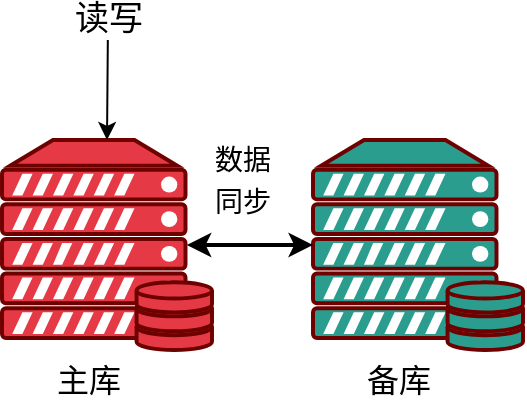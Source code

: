 <mxfile version="13.7.9" type="embed" pages="5"><diagram id="zxiMMqg18uh5qxZYFMHz" name="mysql-masterber"><mxGraphModel dx="546" dy="454" grid="1" gridSize="10" guides="1" tooltips="1" connect="1" arrows="1" fold="1" page="1" pageScale="1" pageWidth="3300" pageHeight="4681" math="0" shadow="0"><root><mxCell id="2hyfxFbdaOaG7qhqnBez-0"/><mxCell id="2hyfxFbdaOaG7qhqnBez-1" parent="2hyfxFbdaOaG7qhqnBez-0"/><mxCell id="4xE6NEvUFP_9sswRZC3e-0" value="" style="fontColor=#ffffff;verticalAlign=top;verticalLabelPosition=bottom;labelPosition=center;align=center;html=1;outlineConnect=0;fillColor=#2A9D8F;strokeColor=#6F0000;gradientDirection=north;strokeWidth=2;shape=mxgraph.networks.server_storage;" parent="2hyfxFbdaOaG7qhqnBez-1" vertex="1"><mxGeometry x="415.5" y="530" width="105" height="105" as="geometry"/></mxCell><mxCell id="4xE6NEvUFP_9sswRZC3e-1" style="edgeStyle=orthogonalEdgeStyle;rounded=1;html=1;entryX=0;entryY=0.5;entryDx=0;entryDy=0;entryPerimeter=0;fontSize=16;startArrow=classic;startFill=1;endArrow=classic;endFill=1;strokeWidth=2;exitX=0.88;exitY=0.5;exitDx=0;exitDy=0;exitPerimeter=0;" parent="2hyfxFbdaOaG7qhqnBez-1" source="4xE6NEvUFP_9sswRZC3e-2" target="4xE6NEvUFP_9sswRZC3e-0" edge="1"><mxGeometry relative="1" as="geometry"/></mxCell><mxCell id="4xE6NEvUFP_9sswRZC3e-2" value="" style="fontColor=#ffffff;verticalAlign=top;verticalLabelPosition=bottom;labelPosition=center;align=center;html=1;outlineConnect=0;fillColor=#E63946;strokeColor=#6F0000;gradientDirection=north;strokeWidth=2;shape=mxgraph.networks.server_storage;" parent="2hyfxFbdaOaG7qhqnBez-1" vertex="1"><mxGeometry x="260" y="530" width="105" height="105" as="geometry"/></mxCell><mxCell id="4xE6NEvUFP_9sswRZC3e-3" value="主库" style="text;html=1;align=center;verticalAlign=middle;resizable=0;points=[];autosize=1;strokeColor=none;fillColor=none;fontSize=16;" parent="2hyfxFbdaOaG7qhqnBez-1" vertex="1"><mxGeometry x="278" y="640" width="50" height="20" as="geometry"/></mxCell><mxCell id="4xE6NEvUFP_9sswRZC3e-4" value="备库" style="text;html=1;align=center;verticalAlign=middle;resizable=0;points=[];autosize=1;strokeColor=none;fillColor=none;fontSize=16;" parent="2hyfxFbdaOaG7qhqnBez-1" vertex="1"><mxGeometry x="433" y="640" width="50" height="20" as="geometry"/></mxCell><mxCell id="4xE6NEvUFP_9sswRZC3e-5" style="edgeStyle=none;html=1;entryX=0.5;entryY=0;entryDx=0;entryDy=0;entryPerimeter=0;fontSize=17;" parent="2hyfxFbdaOaG7qhqnBez-1" source="4xE6NEvUFP_9sswRZC3e-6" target="4xE6NEvUFP_9sswRZC3e-2" edge="1"><mxGeometry relative="1" as="geometry"/></mxCell><mxCell id="4xE6NEvUFP_9sswRZC3e-6" value="&lt;span style=&quot;font-size: 17px&quot;&gt;读写&lt;/span&gt;" style="text;html=1;align=center;verticalAlign=middle;resizable=0;points=[];autosize=1;strokeColor=none;fillColor=none;" parent="2hyfxFbdaOaG7qhqnBez-1" vertex="1"><mxGeometry x="288" y="460" width="50" height="20" as="geometry"/></mxCell><mxCell id="4xE6NEvUFP_9sswRZC3e-9" value="&lt;font style=&quot;font-size: 14px&quot;&gt;数据&lt;br&gt;同步&lt;/font&gt;" style="text;html=1;align=center;verticalAlign=middle;resizable=0;points=[];autosize=1;strokeColor=none;fillColor=none;fontSize=17;" parent="2hyfxFbdaOaG7qhqnBez-1" vertex="1"><mxGeometry x="360" y="525" width="40" height="50" as="geometry"/></mxCell></root></mxGraphModel></diagram><diagram id="RsRP9B9AAVp191ZDmprR" name="mysql-double-master">&#xa;        <mxGraphModel dx="898" dy="645" grid="1" gridSize="10" guides="1" tooltips="1" connect="1" arrows="1" fold="1" page="1" pageScale="1" pageWidth="3300" pageHeight="4681" math="0" shadow="0">&#xa;            <root>&#xa;                <mxCell id="WON-8Yf6mHgz9woykRdc-0"/>&#xa;                <mxCell id="WON-8Yf6mHgz9woykRdc-1" parent="WON-8Yf6mHgz9woykRdc-0"/>&#xa;                <mxCell id="I6yT-xizrvu8oVktJPII-1" style="edgeStyle=orthogonalEdgeStyle;rounded=1;html=1;entryX=0;entryY=0.5;entryDx=0;entryDy=0;entryPerimeter=0;fontSize=16;startArrow=classic;startFill=1;endArrow=classic;endFill=1;strokeWidth=2;exitX=0.88;exitY=0.5;exitDx=0;exitDy=0;exitPerimeter=0;" parent="WON-8Yf6mHgz9woykRdc-1" source="I6yT-xizrvu8oVktJPII-2" edge="1">&#xa;                    <mxGeometry relative="1" as="geometry">&#xa;                        <mxPoint x="415.5" y="582.5" as="targetPoint"/>&#xa;                    </mxGeometry>&#xa;                </mxCell>&#xa;                <mxCell id="I6yT-xizrvu8oVktJPII-2" value="" style="fontColor=#ffffff;verticalAlign=top;verticalLabelPosition=bottom;labelPosition=center;align=center;html=1;outlineConnect=0;fillColor=#E63946;strokeColor=#6F0000;gradientDirection=north;strokeWidth=2;shape=mxgraph.networks.server_storage;" parent="WON-8Yf6mHgz9woykRdc-1" vertex="1">&#xa;                    <mxGeometry x="260" y="530" width="105" height="105" as="geometry"/>&#xa;                </mxCell>&#xa;                <mxCell id="I6yT-xizrvu8oVktJPII-3" value="主库" style="text;html=1;align=center;verticalAlign=middle;resizable=0;points=[];autosize=1;strokeColor=none;fillColor=none;fontSize=16;" parent="WON-8Yf6mHgz9woykRdc-1" vertex="1">&#xa;                    <mxGeometry x="278" y="640" width="50" height="20" as="geometry"/>&#xa;                </mxCell>&#xa;                <mxCell id="I6yT-xizrvu8oVktJPII-4" value="主库" style="text;html=1;align=center;verticalAlign=middle;resizable=0;points=[];autosize=1;strokeColor=none;fillColor=none;fontSize=16;" parent="WON-8Yf6mHgz9woykRdc-1" vertex="1">&#xa;                    <mxGeometry x="433" y="640" width="50" height="20" as="geometry"/>&#xa;                </mxCell>&#xa;                <mxCell id="I6yT-xizrvu8oVktJPII-5" style="edgeStyle=none;html=1;entryX=0.5;entryY=0;entryDx=0;entryDy=0;entryPerimeter=0;fontSize=17;" parent="WON-8Yf6mHgz9woykRdc-1" source="I6yT-xizrvu8oVktJPII-6" target="I6yT-xizrvu8oVktJPII-2" edge="1">&#xa;                    <mxGeometry relative="1" as="geometry"/>&#xa;                </mxCell>&#xa;                <mxCell id="I6yT-xizrvu8oVktJPII-6" value="&lt;span style=&quot;font-size: 17px&quot;&gt;读写&lt;/span&gt;" style="text;html=1;align=center;verticalAlign=middle;resizable=0;points=[];autosize=1;strokeColor=none;fillColor=none;" parent="WON-8Yf6mHgz9woykRdc-1" vertex="1">&#xa;                    <mxGeometry x="288" y="460" width="50" height="20" as="geometry"/>&#xa;                </mxCell>&#xa;                <mxCell id="I6yT-xizrvu8oVktJPII-7" value="&lt;font style=&quot;font-size: 14px&quot;&gt;数据&lt;br&gt;同步&lt;/font&gt;" style="text;html=1;align=center;verticalAlign=middle;resizable=0;points=[];autosize=1;strokeColor=none;fillColor=none;fontSize=17;" parent="WON-8Yf6mHgz9woykRdc-1" vertex="1">&#xa;                    <mxGeometry x="365" y="530" width="40" height="50" as="geometry"/>&#xa;                </mxCell>&#xa;                <mxCell id="I6yT-xizrvu8oVktJPII-15" value="" style="fontColor=#ffffff;verticalAlign=top;verticalLabelPosition=bottom;labelPosition=center;align=center;html=1;outlineConnect=0;fillColor=#E63946;strokeColor=#6F0000;gradientDirection=north;strokeWidth=2;shape=mxgraph.networks.server_storage;" parent="WON-8Yf6mHgz9woykRdc-1" vertex="1">&#xa;                    <mxGeometry x="420" y="532.5" width="104" height="105" as="geometry"/>&#xa;                </mxCell>&#xa;                <mxCell id="I6yT-xizrvu8oVktJPII-16" style="edgeStyle=none;html=1;entryX=0.5;entryY=0;entryDx=0;entryDy=0;entryPerimeter=0;fontSize=17;" parent="WON-8Yf6mHgz9woykRdc-1" source="I6yT-xizrvu8oVktJPII-17" target="I6yT-xizrvu8oVktJPII-15" edge="1">&#xa;                    <mxGeometry relative="1" as="geometry"/>&#xa;                </mxCell>&#xa;                <mxCell id="I6yT-xizrvu8oVktJPII-17" value="&lt;span style=&quot;font-size: 17px&quot;&gt;读写&lt;/span&gt;" style="text;html=1;align=center;verticalAlign=middle;resizable=0;points=[];autosize=1;strokeColor=none;fillColor=none;" parent="WON-8Yf6mHgz9woykRdc-1" vertex="1">&#xa;                    <mxGeometry x="448" y="462.5" width="50" height="20" as="geometry"/>&#xa;                </mxCell>&#xa;            </root>&#xa;        </mxGraphModel>&#xa;    </diagram><diagram id="PPix5KqgkIuc9pnX2cv8" name="mysql-masterslave">&#xa;        <mxGraphModel dx="898" dy="645" grid="1" gridSize="10" guides="1" tooltips="1" connect="1" arrows="1" fold="1" page="1" pageScale="1" pageWidth="3300" pageHeight="4681" math="0" shadow="0">&#xa;            <root>&#xa;                <mxCell id="e5_4YLHVzQKnL3esgG_M-0"/>&#xa;                <mxCell id="e5_4YLHVzQKnL3esgG_M-1" parent="e5_4YLHVzQKnL3esgG_M-0"/>&#xa;                <mxCell id="e5_4YLHVzQKnL3esgG_M-3" value="" style="fontColor=#ffffff;verticalAlign=top;verticalLabelPosition=bottom;labelPosition=center;align=center;html=1;outlineConnect=0;fillColor=#2A9D8F;strokeColor=#6F0000;gradientDirection=north;strokeWidth=2;shape=mxgraph.networks.server_storage;" parent="e5_4YLHVzQKnL3esgG_M-1" vertex="1">&#xa;                    <mxGeometry x="415.5" y="530" width="105" height="105" as="geometry"/>&#xa;                </mxCell>&#xa;                <mxCell id="e5_4YLHVzQKnL3esgG_M-4" style="edgeStyle=orthogonalEdgeStyle;rounded=1;html=1;entryX=0;entryY=0.5;entryDx=0;entryDy=0;entryPerimeter=0;fontSize=16;startArrow=none;startFill=0;endArrow=classic;endFill=1;strokeWidth=2;exitX=0.88;exitY=0.5;exitDx=0;exitDy=0;exitPerimeter=0;" parent="e5_4YLHVzQKnL3esgG_M-1" source="e5_4YLHVzQKnL3esgG_M-7" target="e5_4YLHVzQKnL3esgG_M-3" edge="1">&#xa;                    <mxGeometry relative="1" as="geometry"/>&#xa;                </mxCell>&#xa;                <mxCell id="e5_4YLHVzQKnL3esgG_M-7" value="" style="fontColor=#ffffff;verticalAlign=top;verticalLabelPosition=bottom;labelPosition=center;align=center;html=1;outlineConnect=0;fillColor=#E63946;strokeColor=#6F0000;gradientDirection=north;strokeWidth=2;shape=mxgraph.networks.server_storage;" parent="e5_4YLHVzQKnL3esgG_M-1" vertex="1">&#xa;                    <mxGeometry x="260" y="530" width="105" height="105" as="geometry"/>&#xa;                </mxCell>&#xa;                <mxCell id="e5_4YLHVzQKnL3esgG_M-16" value="主库" style="text;html=1;align=center;verticalAlign=middle;resizable=0;points=[];autosize=1;strokeColor=none;fillColor=none;fontSize=16;" parent="e5_4YLHVzQKnL3esgG_M-1" vertex="1">&#xa;                    <mxGeometry x="278" y="640" width="50" height="20" as="geometry"/>&#xa;                </mxCell>&#xa;                <mxCell id="e5_4YLHVzQKnL3esgG_M-17" value="从库" style="text;html=1;align=center;verticalAlign=middle;resizable=0;points=[];autosize=1;strokeColor=none;fillColor=none;fontSize=16;" parent="e5_4YLHVzQKnL3esgG_M-1" vertex="1">&#xa;                    <mxGeometry x="433" y="640" width="50" height="20" as="geometry"/>&#xa;                </mxCell>&#xa;                <mxCell id="e5_4YLHVzQKnL3esgG_M-46" style="edgeStyle=none;html=1;entryX=0.5;entryY=0;entryDx=0;entryDy=0;entryPerimeter=0;fontSize=17;" parent="e5_4YLHVzQKnL3esgG_M-1" source="e5_4YLHVzQKnL3esgG_M-23" target="e5_4YLHVzQKnL3esgG_M-7" edge="1">&#xa;                    <mxGeometry relative="1" as="geometry"/>&#xa;                </mxCell>&#xa;                <mxCell id="e5_4YLHVzQKnL3esgG_M-23" value="&lt;font style=&quot;font-size: 17px&quot;&gt;写&lt;/font&gt;" style="text;html=1;align=center;verticalAlign=middle;resizable=0;points=[];autosize=1;strokeColor=none;fillColor=none;" parent="e5_4YLHVzQKnL3esgG_M-1" vertex="1">&#xa;                    <mxGeometry x="298" y="460" width="30" height="20" as="geometry"/>&#xa;                </mxCell>&#xa;                <mxCell id="e5_4YLHVzQKnL3esgG_M-47" style="edgeStyle=none;html=1;entryX=0.5;entryY=0;entryDx=0;entryDy=0;entryPerimeter=0;fontSize=17;" parent="e5_4YLHVzQKnL3esgG_M-1" source="e5_4YLHVzQKnL3esgG_M-45" target="e5_4YLHVzQKnL3esgG_M-3" edge="1">&#xa;                    <mxGeometry relative="1" as="geometry"/>&#xa;                </mxCell>&#xa;                <mxCell id="e5_4YLHVzQKnL3esgG_M-45" value="&lt;font style=&quot;font-size: 17px&quot;&gt;读&lt;/font&gt;" style="text;html=1;align=center;verticalAlign=middle;resizable=0;points=[];autosize=1;strokeColor=none;fillColor=none;" parent="e5_4YLHVzQKnL3esgG_M-1" vertex="1">&#xa;                    <mxGeometry x="453" y="460" width="30" height="20" as="geometry"/>&#xa;                </mxCell>&#xa;                <mxCell id="e5_4YLHVzQKnL3esgG_M-48" value="&lt;font style=&quot;font-size: 14px&quot;&gt;数据&lt;br&gt;同步&lt;/font&gt;" style="text;html=1;align=center;verticalAlign=middle;resizable=0;points=[];autosize=1;strokeColor=none;fillColor=none;fontSize=17;" parent="e5_4YLHVzQKnL3esgG_M-1" vertex="1">&#xa;                    <mxGeometry x="360" y="525" width="40" height="50" as="geometry"/>&#xa;                </mxCell>&#xa;            </root>&#xa;        </mxGraphModel>&#xa;    </diagram><diagram id="X-Cj5r16ZfKpgbJIekQz" name="Page-4"><mxGraphModel dx="1238" dy="634" grid="1" gridSize="10" guides="1" tooltips="1" connect="1" arrows="1" fold="1" page="1" pageScale="1" pageWidth="850" pageHeight="1100" math="0" shadow="0"><root><mxCell id="Hdy90NvudQU04Y1CslnR-0"/><mxCell id="Hdy90NvudQU04Y1CslnR-1" parent="Hdy90NvudQU04Y1CslnR-0"/><mxCell id="Hdy90NvudQU04Y1CslnR-30" style="edgeStyle=orthogonalEdgeStyle;rounded=0;orthogonalLoop=1;jettySize=auto;html=1;" edge="1" parent="Hdy90NvudQU04Y1CslnR-1" source="Hdy90NvudQU04Y1CslnR-17" target="Hdy90NvudQU04Y1CslnR-20"><mxGeometry relative="1" as="geometry"/></mxCell><mxCell id="Hdy90NvudQU04Y1CslnR-31" style="edgeStyle=orthogonalEdgeStyle;rounded=0;orthogonalLoop=1;jettySize=auto;html=1;" edge="1" parent="Hdy90NvudQU04Y1CslnR-1" source="Hdy90NvudQU04Y1CslnR-17" target="Hdy90NvudQU04Y1CslnR-23"><mxGeometry relative="1" as="geometry"/></mxCell><mxCell id="Hdy90NvudQU04Y1CslnR-32" style="edgeStyle=orthogonalEdgeStyle;rounded=0;orthogonalLoop=1;jettySize=auto;html=1;" edge="1" parent="Hdy90NvudQU04Y1CslnR-1" source="Hdy90NvudQU04Y1CslnR-17" target="Hdy90NvudQU04Y1CslnR-21"><mxGeometry relative="1" as="geometry"/></mxCell><mxCell id="Hdy90NvudQU04Y1CslnR-17" value="" style="rounded=0;whiteSpace=wrap;html=1;" vertex="1" parent="Hdy90NvudQU04Y1CslnR-1"><mxGeometry x="170" y="510" width="470" height="100" as="geometry"/></mxCell><mxCell id="Hdy90NvudQU04Y1CslnR-10" style="edgeStyle=orthogonalEdgeStyle;rounded=0;orthogonalLoop=1;jettySize=auto;html=1;entryX=0.5;entryY=0;entryDx=0;entryDy=0;" edge="1" parent="Hdy90NvudQU04Y1CslnR-1" source="Hdy90NvudQU04Y1CslnR-2" target="Hdy90NvudQU04Y1CslnR-9"><mxGeometry relative="1" as="geometry"/></mxCell><mxCell id="Hdy90NvudQU04Y1CslnR-2" value="api.novelflow.vip" style="rounded=0;whiteSpace=wrap;html=1;" vertex="1" parent="Hdy90NvudQU04Y1CslnR-1"><mxGeometry x="270" y="200" width="260" height="60" as="geometry"/></mxCell><mxCell id="Hdy90NvudQU04Y1CslnR-7" style="edgeStyle=orthogonalEdgeStyle;rounded=0;orthogonalLoop=1;jettySize=auto;html=1;" edge="1" parent="Hdy90NvudQU04Y1CslnR-1" source="Hdy90NvudQU04Y1CslnR-3" target="Hdy90NvudQU04Y1CslnR-2"><mxGeometry relative="1" as="geometry"/></mxCell><mxCell id="Hdy90NvudQU04Y1CslnR-3" value="app" style="shape=umlActor;verticalLabelPosition=bottom;verticalAlign=top;html=1;outlineConnect=0;" vertex="1" parent="Hdy90NvudQU04Y1CslnR-1"><mxGeometry x="270" y="30" width="30" height="60" as="geometry"/></mxCell><mxCell id="Hdy90NvudQU04Y1CslnR-8" style="edgeStyle=orthogonalEdgeStyle;rounded=0;orthogonalLoop=1;jettySize=auto;html=1;entryX=0.5;entryY=0;entryDx=0;entryDy=0;" edge="1" parent="Hdy90NvudQU04Y1CslnR-1" source="Hdy90NvudQU04Y1CslnR-4" target="Hdy90NvudQU04Y1CslnR-2"><mxGeometry relative="1" as="geometry"/></mxCell><mxCell id="Hdy90NvudQU04Y1CslnR-4" value="web" style="shape=umlActor;verticalLabelPosition=bottom;verticalAlign=top;html=1;outlineConnect=0;" vertex="1" parent="Hdy90NvudQU04Y1CslnR-1"><mxGeometry x="490" y="30" width="30" height="60" as="geometry"/></mxCell><mxCell id="Hdy90NvudQU04Y1CslnR-12" style="edgeStyle=orthogonalEdgeStyle;rounded=0;orthogonalLoop=1;jettySize=auto;html=1;entryX=0.5;entryY=0;entryDx=0;entryDy=0;" edge="1" parent="Hdy90NvudQU04Y1CslnR-1" source="Hdy90NvudQU04Y1CslnR-9" target="Hdy90NvudQU04Y1CslnR-11"><mxGeometry relative="1" as="geometry"/></mxCell><mxCell id="Hdy90NvudQU04Y1CslnR-9" value="cdn厂商" style="rounded=0;whiteSpace=wrap;html=1;" vertex="1" parent="Hdy90NvudQU04Y1CslnR-1"><mxGeometry x="300" y="310" width="200" height="60" as="geometry"/></mxCell><mxCell id="Hdy90NvudQU04Y1CslnR-14" style="edgeStyle=orthogonalEdgeStyle;rounded=0;orthogonalLoop=1;jettySize=auto;html=1;entryX=0.5;entryY=0;entryDx=0;entryDy=0;" edge="1" parent="Hdy90NvudQU04Y1CslnR-1" source="Hdy90NvudQU04Y1CslnR-11" target="Hdy90NvudQU04Y1CslnR-13"><mxGeometry relative="1" as="geometry"/></mxCell><mxCell id="Hdy90NvudQU04Y1CslnR-16" style="edgeStyle=orthogonalEdgeStyle;rounded=0;orthogonalLoop=1;jettySize=auto;html=1;entryX=0.5;entryY=0;entryDx=0;entryDy=0;" edge="1" parent="Hdy90NvudQU04Y1CslnR-1" source="Hdy90NvudQU04Y1CslnR-11" target="Hdy90NvudQU04Y1CslnR-15"><mxGeometry relative="1" as="geometry"/></mxCell><mxCell id="Hdy90NvudQU04Y1CslnR-11" value="阿里云 alb 流量入口" style="rounded=0;whiteSpace=wrap;html=1;" vertex="1" parent="Hdy90NvudQU04Y1CslnR-1"><mxGeometry x="300" y="410" width="200" height="60" as="geometry"/></mxCell><mxCell id="Hdy90NvudQU04Y1CslnR-13" value="服务器可用区1" style="rounded=0;whiteSpace=wrap;html=1;" vertex="1" parent="Hdy90NvudQU04Y1CslnR-1"><mxGeometry x="190" y="530" width="200" height="60" as="geometry"/></mxCell><mxCell id="Hdy90NvudQU04Y1CslnR-15" value="服务器可用区2" style="rounded=0;whiteSpace=wrap;html=1;" vertex="1" parent="Hdy90NvudQU04Y1CslnR-1"><mxGeometry x="425" y="530" width="200" height="60" as="geometry"/></mxCell><mxCell id="Hdy90NvudQU04Y1CslnR-18" value="" style="rounded=0;whiteSpace=wrap;html=1;" vertex="1" parent="Hdy90NvudQU04Y1CslnR-1"><mxGeometry x="190" y="660" width="105" height="100" as="geometry"/></mxCell><mxCell id="Hdy90NvudQU04Y1CslnR-19" value="" style="rounded=0;whiteSpace=wrap;html=1;" vertex="1" parent="Hdy90NvudQU04Y1CslnR-1"><mxGeometry x="350" y="660" width="105" height="100" as="geometry"/></mxCell><mxCell id="Hdy90NvudQU04Y1CslnR-20" value="MongoDB" style="text;html=1;align=center;verticalAlign=middle;resizable=0;points=[];autosize=1;" vertex="1" parent="Hdy90NvudQU04Y1CslnR-1"><mxGeometry x="200" y="640" width="70" height="20" as="geometry"/></mxCell><mxCell id="Hdy90NvudQU04Y1CslnR-21" value="mq" style="text;html=1;align=center;verticalAlign=middle;resizable=0;points=[];autosize=1;" vertex="1" parent="Hdy90NvudQU04Y1CslnR-1"><mxGeometry x="385" y="640" width="30" height="20" as="geometry"/></mxCell><mxCell id="Hdy90NvudQU04Y1CslnR-22" value="" style="rounded=0;whiteSpace=wrap;html=1;" vertex="1" parent="Hdy90NvudQU04Y1CslnR-1"><mxGeometry x="495" y="660" width="105" height="100" as="geometry"/></mxCell><mxCell id="Hdy90NvudQU04Y1CslnR-23" value="redis&amp;nbsp;" style="text;html=1;align=center;verticalAlign=middle;resizable=0;points=[];autosize=1;" vertex="1" parent="Hdy90NvudQU04Y1CslnR-1"><mxGeometry x="535" y="640" width="40" height="20" as="geometry"/></mxCell><mxCell id="Hdy90NvudQU04Y1CslnR-24" value="" style="shape=cylinder3;whiteSpace=wrap;html=1;boundedLbl=1;backgroundOutline=1;size=15;" vertex="1" parent="Hdy90NvudQU04Y1CslnR-1"><mxGeometry x="200" y="685" width="30" height="50" as="geometry"/></mxCell><mxCell id="Hdy90NvudQU04Y1CslnR-25" value="" style="shape=cylinder3;whiteSpace=wrap;html=1;boundedLbl=1;backgroundOutline=1;size=15;" vertex="1" parent="Hdy90NvudQU04Y1CslnR-1"><mxGeometry x="255" y="685" width="30" height="50" as="geometry"/></mxCell><mxCell id="Hdy90NvudQU04Y1CslnR-26" value="" style="shape=cylinder3;whiteSpace=wrap;html=1;boundedLbl=1;backgroundOutline=1;size=15;" vertex="1" parent="Hdy90NvudQU04Y1CslnR-1"><mxGeometry x="355" y="685" width="30" height="50" as="geometry"/></mxCell><mxCell id="Hdy90NvudQU04Y1CslnR-27" value="" style="shape=cylinder3;whiteSpace=wrap;html=1;boundedLbl=1;backgroundOutline=1;size=15;" vertex="1" parent="Hdy90NvudQU04Y1CslnR-1"><mxGeometry x="415" y="685" width="30" height="50" as="geometry"/></mxCell><mxCell id="Hdy90NvudQU04Y1CslnR-28" value="" style="shape=cylinder3;whiteSpace=wrap;html=1;boundedLbl=1;backgroundOutline=1;size=15;" vertex="1" parent="Hdy90NvudQU04Y1CslnR-1"><mxGeometry x="505" y="685" width="30" height="50" as="geometry"/></mxCell><mxCell id="Hdy90NvudQU04Y1CslnR-29" value="" style="shape=cylinder3;whiteSpace=wrap;html=1;boundedLbl=1;backgroundOutline=1;size=15;" vertex="1" parent="Hdy90NvudQU04Y1CslnR-1"><mxGeometry x="555" y="685" width="30" height="50" as="geometry"/></mxCell></root></mxGraphModel></diagram><diagram id="tmCYj9UxCEp5TTgCvFAL" name="Page-5"><mxGraphModel dx="2063" dy="1057" grid="1" gridSize="10" guides="1" tooltips="1" connect="1" arrows="1" fold="1" page="1" pageScale="1" pageWidth="850" pageHeight="1100" math="0" shadow="0"><root><mxCell id="Ov3TZTfx5d6iZKtGRQVx-0"/><mxCell id="Ov3TZTfx5d6iZKtGRQVx-1" parent="Ov3TZTfx5d6iZKtGRQVx-0"/><mxCell id="o2CinIx-XL6rHBqZq9yH-0" style="edgeStyle=orthogonalEdgeStyle;rounded=0;orthogonalLoop=1;jettySize=auto;html=1;" edge="1" parent="Ov3TZTfx5d6iZKtGRQVx-1" source="o2CinIx-XL6rHBqZq9yH-3" target="o2CinIx-XL6rHBqZq9yH-19"><mxGeometry relative="1" as="geometry"/></mxCell><mxCell id="o2CinIx-XL6rHBqZq9yH-1" style="edgeStyle=orthogonalEdgeStyle;rounded=0;orthogonalLoop=1;jettySize=auto;html=1;" edge="1" parent="Ov3TZTfx5d6iZKtGRQVx-1" source="o2CinIx-XL6rHBqZq9yH-3" target="o2CinIx-XL6rHBqZq9yH-22"><mxGeometry relative="1" as="geometry"/></mxCell><mxCell id="o2CinIx-XL6rHBqZq9yH-2" style="edgeStyle=orthogonalEdgeStyle;rounded=0;orthogonalLoop=1;jettySize=auto;html=1;" edge="1" parent="Ov3TZTfx5d6iZKtGRQVx-1" source="o2CinIx-XL6rHBqZq9yH-3" target="o2CinIx-XL6rHBqZq9yH-20"><mxGeometry relative="1" as="geometry"/></mxCell><mxCell id="o2CinIx-XL6rHBqZq9yH-3" value="" style="rounded=0;whiteSpace=wrap;html=1;" vertex="1" parent="Ov3TZTfx5d6iZKtGRQVx-1"><mxGeometry x="40" y="590" width="470" height="100" as="geometry"/></mxCell><mxCell id="o2CinIx-XL6rHBqZq9yH-4" style="edgeStyle=orthogonalEdgeStyle;rounded=0;orthogonalLoop=1;jettySize=auto;html=1;entryX=0.5;entryY=0;entryDx=0;entryDy=0;" edge="1" parent="Ov3TZTfx5d6iZKtGRQVx-1" source="o2CinIx-XL6rHBqZq9yH-5" target="o2CinIx-XL6rHBqZq9yH-11"><mxGeometry relative="1" as="geometry"/></mxCell><mxCell id="o2CinIx-XL6rHBqZq9yH-5" value="api.novelflow.vip" style="rounded=0;whiteSpace=wrap;html=1;" vertex="1" parent="Ov3TZTfx5d6iZKtGRQVx-1"><mxGeometry x="130" y="220" width="110" height="60" as="geometry"/></mxCell><mxCell id="o2CinIx-XL6rHBqZq9yH-6" style="edgeStyle=orthogonalEdgeStyle;rounded=0;orthogonalLoop=1;jettySize=auto;html=1;" edge="1" parent="Ov3TZTfx5d6iZKtGRQVx-1" source="o2CinIx-XL6rHBqZq9yH-7" target="o2CinIx-XL6rHBqZq9yH-5"><mxGeometry relative="1" as="geometry"><Array as="points"><mxPoint x="270" y="140"/><mxPoint x="185" y="140"/></Array></mxGeometry></mxCell><mxCell id="o2CinIx-XL6rHBqZq9yH-33" style="edgeStyle=orthogonalEdgeStyle;rounded=0;orthogonalLoop=1;jettySize=auto;html=1;entryX=0.5;entryY=0;entryDx=0;entryDy=0;" edge="1" parent="Ov3TZTfx5d6iZKtGRQVx-1" source="o2CinIx-XL6rHBqZq9yH-7" target="o2CinIx-XL6rHBqZq9yH-29"><mxGeometry relative="1" as="geometry"><Array as="points"><mxPoint x="270" y="140"/><mxPoint x="315" y="140"/></Array></mxGeometry></mxCell><mxCell id="o2CinIx-XL6rHBqZq9yH-48" style="edgeStyle=orthogonalEdgeStyle;rounded=0;orthogonalLoop=1;jettySize=auto;html=1;entryX=0.5;entryY=0;entryDx=0;entryDy=0;" edge="1" parent="Ov3TZTfx5d6iZKtGRQVx-1" source="o2CinIx-XL6rHBqZq9yH-7" target="o2CinIx-XL6rHBqZq9yH-47"><mxGeometry relative="1" as="geometry"/></mxCell><mxCell id="o2CinIx-XL6rHBqZq9yH-7" value="app/web" style="shape=umlActor;verticalLabelPosition=bottom;verticalAlign=top;html=1;outlineConnect=0;" vertex="1" parent="Ov3TZTfx5d6iZKtGRQVx-1"><mxGeometry x="220" y="40" width="30" height="60" as="geometry"/></mxCell><mxCell id="o2CinIx-XL6rHBqZq9yH-10" style="edgeStyle=orthogonalEdgeStyle;rounded=0;orthogonalLoop=1;jettySize=auto;html=1;entryX=0.5;entryY=0;entryDx=0;entryDy=0;" edge="1" parent="Ov3TZTfx5d6iZKtGRQVx-1" source="o2CinIx-XL6rHBqZq9yH-11" target="o2CinIx-XL6rHBqZq9yH-14"><mxGeometry relative="1" as="geometry"/></mxCell><mxCell id="o2CinIx-XL6rHBqZq9yH-11" value="cdn厂商1" style="rounded=0;whiteSpace=wrap;html=1;" vertex="1" parent="Ov3TZTfx5d6iZKtGRQVx-1"><mxGeometry x="130" y="330" width="110" height="60" as="geometry"/></mxCell><mxCell id="o2CinIx-XL6rHBqZq9yH-38" style="edgeStyle=orthogonalEdgeStyle;rounded=0;orthogonalLoop=1;jettySize=auto;html=1;entryX=0.5;entryY=0;entryDx=0;entryDy=0;" edge="1" parent="Ov3TZTfx5d6iZKtGRQVx-1" source="o2CinIx-XL6rHBqZq9yH-14" target="o2CinIx-XL6rHBqZq9yH-3"><mxGeometry relative="1" as="geometry"/></mxCell><mxCell id="o2CinIx-XL6rHBqZq9yH-14" value="阿里云 alb 流量入口1" style="rounded=0;whiteSpace=wrap;html=1;" vertex="1" parent="Ov3TZTfx5d6iZKtGRQVx-1"><mxGeometry x="130" y="430" width="110" height="60" as="geometry"/></mxCell><mxCell id="o2CinIx-XL6rHBqZq9yH-15" value="服务器可用区1" style="rounded=0;whiteSpace=wrap;html=1;" vertex="1" parent="Ov3TZTfx5d6iZKtGRQVx-1"><mxGeometry x="60" y="610" width="200" height="60" as="geometry"/></mxCell><mxCell id="o2CinIx-XL6rHBqZq9yH-16" value="服务器可用区2" style="rounded=0;whiteSpace=wrap;html=1;" vertex="1" parent="Ov3TZTfx5d6iZKtGRQVx-1"><mxGeometry x="295" y="610" width="200" height="60" as="geometry"/></mxCell><mxCell id="o2CinIx-XL6rHBqZq9yH-17" value="" style="rounded=0;whiteSpace=wrap;html=1;" vertex="1" parent="Ov3TZTfx5d6iZKtGRQVx-1"><mxGeometry x="60" y="740" width="105" height="100" as="geometry"/></mxCell><mxCell id="o2CinIx-XL6rHBqZq9yH-19" value="MongoDB" style="text;html=1;align=center;verticalAlign=middle;resizable=0;points=[];autosize=1;" vertex="1" parent="Ov3TZTfx5d6iZKtGRQVx-1"><mxGeometry x="70" y="720" width="70" height="20" as="geometry"/></mxCell><mxCell id="o2CinIx-XL6rHBqZq9yH-20" value="mq" style="text;html=1;align=center;verticalAlign=middle;resizable=0;points=[];autosize=1;" vertex="1" parent="Ov3TZTfx5d6iZKtGRQVx-1"><mxGeometry x="255" y="720" width="30" height="20" as="geometry"/></mxCell><mxCell id="o2CinIx-XL6rHBqZq9yH-22" value="redis&amp;nbsp;" style="text;html=1;align=center;verticalAlign=middle;resizable=0;points=[];autosize=1;" vertex="1" parent="Ov3TZTfx5d6iZKtGRQVx-1"><mxGeometry x="405" y="720" width="40" height="20" as="geometry"/></mxCell><mxCell id="o2CinIx-XL6rHBqZq9yH-23" value="可用区1" style="shape=cylinder3;whiteSpace=wrap;html=1;boundedLbl=1;backgroundOutline=1;size=15;" vertex="1" parent="Ov3TZTfx5d6iZKtGRQVx-1"><mxGeometry x="70" y="765" width="40" height="65" as="geometry"/></mxCell><mxCell id="o2CinIx-XL6rHBqZq9yH-35" style="edgeStyle=orthogonalEdgeStyle;rounded=0;orthogonalLoop=1;jettySize=auto;html=1;entryX=0.5;entryY=0;entryDx=0;entryDy=0;" edge="1" parent="Ov3TZTfx5d6iZKtGRQVx-1" source="o2CinIx-XL6rHBqZq9yH-29" target="o2CinIx-XL6rHBqZq9yH-34"><mxGeometry relative="1" as="geometry"/></mxCell><mxCell id="o2CinIx-XL6rHBqZq9yH-29" value="api.novelflow.app" style="rounded=0;whiteSpace=wrap;html=1;" vertex="1" parent="Ov3TZTfx5d6iZKtGRQVx-1"><mxGeometry x="270" y="220" width="110" height="60" as="geometry"/></mxCell><mxCell id="o2CinIx-XL6rHBqZq9yH-37" style="edgeStyle=orthogonalEdgeStyle;rounded=0;orthogonalLoop=1;jettySize=auto;html=1;entryX=0.5;entryY=0;entryDx=0;entryDy=0;" edge="1" parent="Ov3TZTfx5d6iZKtGRQVx-1" source="o2CinIx-XL6rHBqZq9yH-34" target="o2CinIx-XL6rHBqZq9yH-36"><mxGeometry relative="1" as="geometry"/></mxCell><mxCell id="o2CinIx-XL6rHBqZq9yH-34" value="cdn厂商2" style="rounded=0;whiteSpace=wrap;html=1;" vertex="1" parent="Ov3TZTfx5d6iZKtGRQVx-1"><mxGeometry x="285" y="330" width="110" height="60" as="geometry"/></mxCell><mxCell id="o2CinIx-XL6rHBqZq9yH-39" style="edgeStyle=orthogonalEdgeStyle;rounded=0;orthogonalLoop=1;jettySize=auto;html=1;entryX=0.5;entryY=0;entryDx=0;entryDy=0;" edge="1" parent="Ov3TZTfx5d6iZKtGRQVx-1" source="o2CinIx-XL6rHBqZq9yH-36" target="o2CinIx-XL6rHBqZq9yH-3"><mxGeometry relative="1" as="geometry"/></mxCell><mxCell id="o2CinIx-XL6rHBqZq9yH-36" value="阿里云 alb 流量入口2" style="rounded=0;whiteSpace=wrap;html=1;" vertex="1" parent="Ov3TZTfx5d6iZKtGRQVx-1"><mxGeometry x="285" y="430" width="110" height="60" as="geometry"/></mxCell><mxCell id="o2CinIx-XL6rHBqZq9yH-40" value="可用区2" style="shape=cylinder3;whiteSpace=wrap;html=1;boundedLbl=1;backgroundOutline=1;size=15;" vertex="1" parent="Ov3TZTfx5d6iZKtGRQVx-1"><mxGeometry x="120" y="765" width="40" height="65" as="geometry"/></mxCell><mxCell id="o2CinIx-XL6rHBqZq9yH-41" value="" style="rounded=0;whiteSpace=wrap;html=1;" vertex="1" parent="Ov3TZTfx5d6iZKtGRQVx-1"><mxGeometry x="217.5" y="740" width="105" height="100" as="geometry"/></mxCell><mxCell id="o2CinIx-XL6rHBqZq9yH-42" value="可用区1" style="shape=cylinder3;whiteSpace=wrap;html=1;boundedLbl=1;backgroundOutline=1;size=15;" vertex="1" parent="Ov3TZTfx5d6iZKtGRQVx-1"><mxGeometry x="220" y="757.5" width="40" height="65" as="geometry"/></mxCell><mxCell id="o2CinIx-XL6rHBqZq9yH-43" value="可用区2" style="shape=cylinder3;whiteSpace=wrap;html=1;boundedLbl=1;backgroundOutline=1;size=15;" vertex="1" parent="Ov3TZTfx5d6iZKtGRQVx-1"><mxGeometry x="275" y="757.5" width="40" height="65" as="geometry"/></mxCell><mxCell id="o2CinIx-XL6rHBqZq9yH-44" value="" style="rounded=0;whiteSpace=wrap;html=1;" vertex="1" parent="Ov3TZTfx5d6iZKtGRQVx-1"><mxGeometry x="372.5" y="740" width="105" height="100" as="geometry"/></mxCell><mxCell id="o2CinIx-XL6rHBqZq9yH-45" value="可用区1" style="shape=cylinder3;whiteSpace=wrap;html=1;boundedLbl=1;backgroundOutline=1;size=15;" vertex="1" parent="Ov3TZTfx5d6iZKtGRQVx-1"><mxGeometry x="380" y="757.5" width="40" height="65" as="geometry"/></mxCell><mxCell id="o2CinIx-XL6rHBqZq9yH-46" value="可用区2" style="shape=cylinder3;whiteSpace=wrap;html=1;boundedLbl=1;backgroundOutline=1;size=15;" vertex="1" parent="Ov3TZTfx5d6iZKtGRQVx-1"><mxGeometry x="430" y="757.5" width="40" height="65" as="geometry"/></mxCell><mxCell id="o2CinIx-XL6rHBqZq9yH-51" style="edgeStyle=orthogonalEdgeStyle;rounded=0;orthogonalLoop=1;jettySize=auto;html=1;entryX=0.5;entryY=0;entryDx=0;entryDy=0;" edge="1" parent="Ov3TZTfx5d6iZKtGRQVx-1" source="o2CinIx-XL6rHBqZq9yH-47" target="o2CinIx-XL6rHBqZq9yH-49"><mxGeometry relative="1" as="geometry"/></mxCell><mxCell id="o2CinIx-XL6rHBqZq9yH-47" value="api.novelflow.win" style="rounded=0;whiteSpace=wrap;html=1;" vertex="1" parent="Ov3TZTfx5d6iZKtGRQVx-1"><mxGeometry x="610" y="170" width="110" height="60" as="geometry"/></mxCell><mxCell id="o2CinIx-XL6rHBqZq9yH-52" style="edgeStyle=orthogonalEdgeStyle;rounded=0;orthogonalLoop=1;jettySize=auto;html=1;entryX=0.5;entryY=0;entryDx=0;entryDy=0;" edge="1" parent="Ov3TZTfx5d6iZKtGRQVx-1" source="o2CinIx-XL6rHBqZq9yH-49" target="o2CinIx-XL6rHBqZq9yH-50"><mxGeometry relative="1" as="geometry"/></mxCell><mxCell id="o2CinIx-XL6rHBqZq9yH-49" value="cdn厂商1" style="rounded=0;whiteSpace=wrap;html=1;" vertex="1" parent="Ov3TZTfx5d6iZKtGRQVx-1"><mxGeometry x="610" y="280" width="110" height="60" as="geometry"/></mxCell><mxCell id="o2CinIx-XL6rHBqZq9yH-54" style="edgeStyle=orthogonalEdgeStyle;rounded=0;orthogonalLoop=1;jettySize=auto;html=1;entryX=0.43;entryY=0;entryDx=0;entryDy=0;entryPerimeter=0;" edge="1" parent="Ov3TZTfx5d6iZKtGRQVx-1" source="o2CinIx-XL6rHBqZq9yH-50" target="o2CinIx-XL6rHBqZq9yH-53"><mxGeometry relative="1" as="geometry"/></mxCell><mxCell id="o2CinIx-XL6rHBqZq9yH-50" value="云 alb 流量入口" style="rounded=0;whiteSpace=wrap;html=1;" vertex="1" parent="Ov3TZTfx5d6iZKtGRQVx-1"><mxGeometry x="610" y="390" width="110" height="60" as="geometry"/></mxCell><mxCell id="o2CinIx-XL6rHBqZq9yH-55" style="edgeStyle=orthogonalEdgeStyle;rounded=0;orthogonalLoop=1;jettySize=auto;html=1;entryX=1;entryY=0.5;entryDx=0;entryDy=0;" edge="1" parent="Ov3TZTfx5d6iZKtGRQVx-1" source="o2CinIx-XL6rHBqZq9yH-53" target="o2CinIx-XL6rHBqZq9yH-44"><mxGeometry relative="1" as="geometry"><Array as="points"><mxPoint x="670" y="790"/></Array></mxGeometry></mxCell><mxCell id="o2CinIx-XL6rHBqZq9yH-56" style="edgeStyle=orthogonalEdgeStyle;rounded=0;orthogonalLoop=1;jettySize=auto;html=1;entryX=0.5;entryY=1;entryDx=0;entryDy=0;" edge="1" parent="Ov3TZTfx5d6iZKtGRQVx-1" source="o2CinIx-XL6rHBqZq9yH-53" target="o2CinIx-XL6rHBqZq9yH-41"><mxGeometry relative="1" as="geometry"><Array as="points"><mxPoint x="670" y="860"/><mxPoint x="270" y="860"/></Array></mxGeometry></mxCell><mxCell id="o2CinIx-XL6rHBqZq9yH-57" style="edgeStyle=orthogonalEdgeStyle;rounded=0;orthogonalLoop=1;jettySize=auto;html=1;entryX=0.5;entryY=1;entryDx=0;entryDy=0;" edge="1" parent="Ov3TZTfx5d6iZKtGRQVx-1" source="o2CinIx-XL6rHBqZq9yH-53" target="o2CinIx-XL6rHBqZq9yH-17"><mxGeometry relative="1" as="geometry"><Array as="points"><mxPoint x="670" y="880"/><mxPoint x="112" y="880"/></Array></mxGeometry></mxCell><mxCell id="o2CinIx-XL6rHBqZq9yH-61" value="&amp;nbsp;" style="edgeLabel;html=1;align=center;verticalAlign=middle;resizable=0;points=[];" vertex="1" connectable="0" parent="o2CinIx-XL6rHBqZq9yH-57"><mxGeometry x="-0.822" y="1" relative="1" as="geometry"><mxPoint as="offset"/></mxGeometry></mxCell><mxCell id="o2CinIx-XL6rHBqZq9yH-53" value="服务器" style="rounded=0;whiteSpace=wrap;html=1;" vertex="1" parent="Ov3TZTfx5d6iZKtGRQVx-1"><mxGeometry x="570" y="600" width="200" height="60" as="geometry"/></mxCell><mxCell id="o2CinIx-XL6rHBqZq9yH-64" value="&lt;font style=&quot;font-size: 23px&quot;&gt;公网&lt;/font&gt;" style="text;html=1;align=center;verticalAlign=middle;resizable=0;points=[];autosize=1;" vertex="1" parent="Ov3TZTfx5d6iZKtGRQVx-1"><mxGeometry x="670" y="720" width="60" height="20" as="geometry"/></mxCell></root></mxGraphModel></diagram></mxfile>
